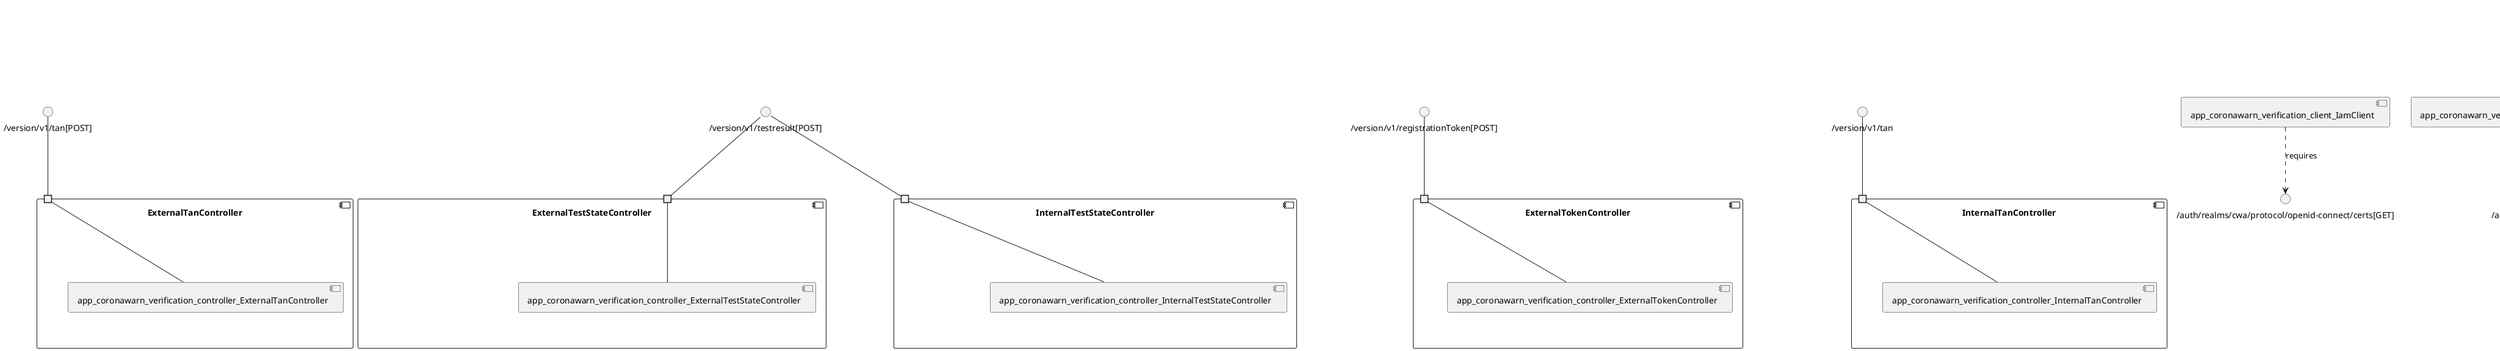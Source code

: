 @startuml
skinparam fixCircleLabelOverlapping true
component "ExternalTanController\n\n\n\n\n\n" {
[app_coronawarn_verification_controller_ExternalTanController]
portin " " as ExternalTanController.requires._version_v1_tan_POST_
"ExternalTanController.requires._version_v1_tan_POST_"--[app_coronawarn_verification_controller_ExternalTanController]
}
interface "/version/v1/tan[POST]" as interface._version_v1_tan_POST_
interface._version_v1_tan_POST_--"ExternalTanController.requires._version_v1_tan_POST_"
component "ExternalTestStateController\n\n\n\n\n\n" {
[app_coronawarn_verification_controller_ExternalTestStateController]
portin " " as ExternalTestStateController.requires._version_v1_testresult_POST_
"ExternalTestStateController.requires._version_v1_testresult_POST_"--[app_coronawarn_verification_controller_ExternalTestStateController]
}
interface "/version/v1/testresult[POST]" as interface._version_v1_testresult_POST_
interface._version_v1_testresult_POST_--"ExternalTestStateController.requires._version_v1_testresult_POST_"
component "ExternalTokenController\n\n\n\n\n\n" {
[app_coronawarn_verification_controller_ExternalTokenController]
portin " " as ExternalTokenController.requires._version_v1_registrationToken_POST_
"ExternalTokenController.requires._version_v1_registrationToken_POST_"--[app_coronawarn_verification_controller_ExternalTokenController]
}
interface "/version/v1/registrationToken[POST]" as interface._version_v1_registrationToken_POST_
interface._version_v1_registrationToken_POST_--"ExternalTokenController.requires._version_v1_registrationToken_POST_"
component "FakeRequestService\n\n\n\n\n\n" {
[app_coronawarn_verification_service_FakeRequestService]
}
component "InternalTanController\n\n\n\n\n\n" {
[app_coronawarn_verification_controller_InternalTanController]
portin " " as InternalTanController.requires._version_v1_tan
"InternalTanController.requires._version_v1_tan"--[app_coronawarn_verification_controller_InternalTanController]
}
interface "/version/v1/tan" as interface._version_v1_tan
interface._version_v1_tan--"InternalTanController.requires._version_v1_tan"
component "InternalTestStateController\n\n\n\n\n\n" {
[app_coronawarn_verification_controller_InternalTestStateController]
portin " " as InternalTestStateController.requires._version_v1_testresult_POST_
"InternalTestStateController.requires._version_v1_testresult_POST_"--[app_coronawarn_verification_controller_InternalTestStateController]
}
interface "/version/v1/testresult[POST]" as interface._version_v1_testresult_POST_
interface._version_v1_testresult_POST_--"InternalTestStateController.requires._version_v1_testresult_POST_"
interface "/auth/realms/cwa/protocol/openid-connect/certs[GET]" as interface._auth_realms_cwa_protocol_openid_connect_certs_GET_
[app_coronawarn_verification_client_IamClient]..>interface._auth_realms_cwa_protocol_openid_connect_certs_GET_ : requires
interface "/api/v1/app/result[POST]" as interface._api_v1_app_result_POST_
[app_coronawarn_verification_client_TestResultServerClient]..>interface._api_v1_app_result_POST_ : requires
interface "JpaRepository" as interface.JpaRepository
interface.JpaRepository--[app_coronawarn_verification_repository_VerificationAppSessionRepository]
interface "JpaRepository" as interface.JpaRepository
interface.JpaRepository--[app_coronawarn_verification_repository_VerificationTanRepository]

@enduml
